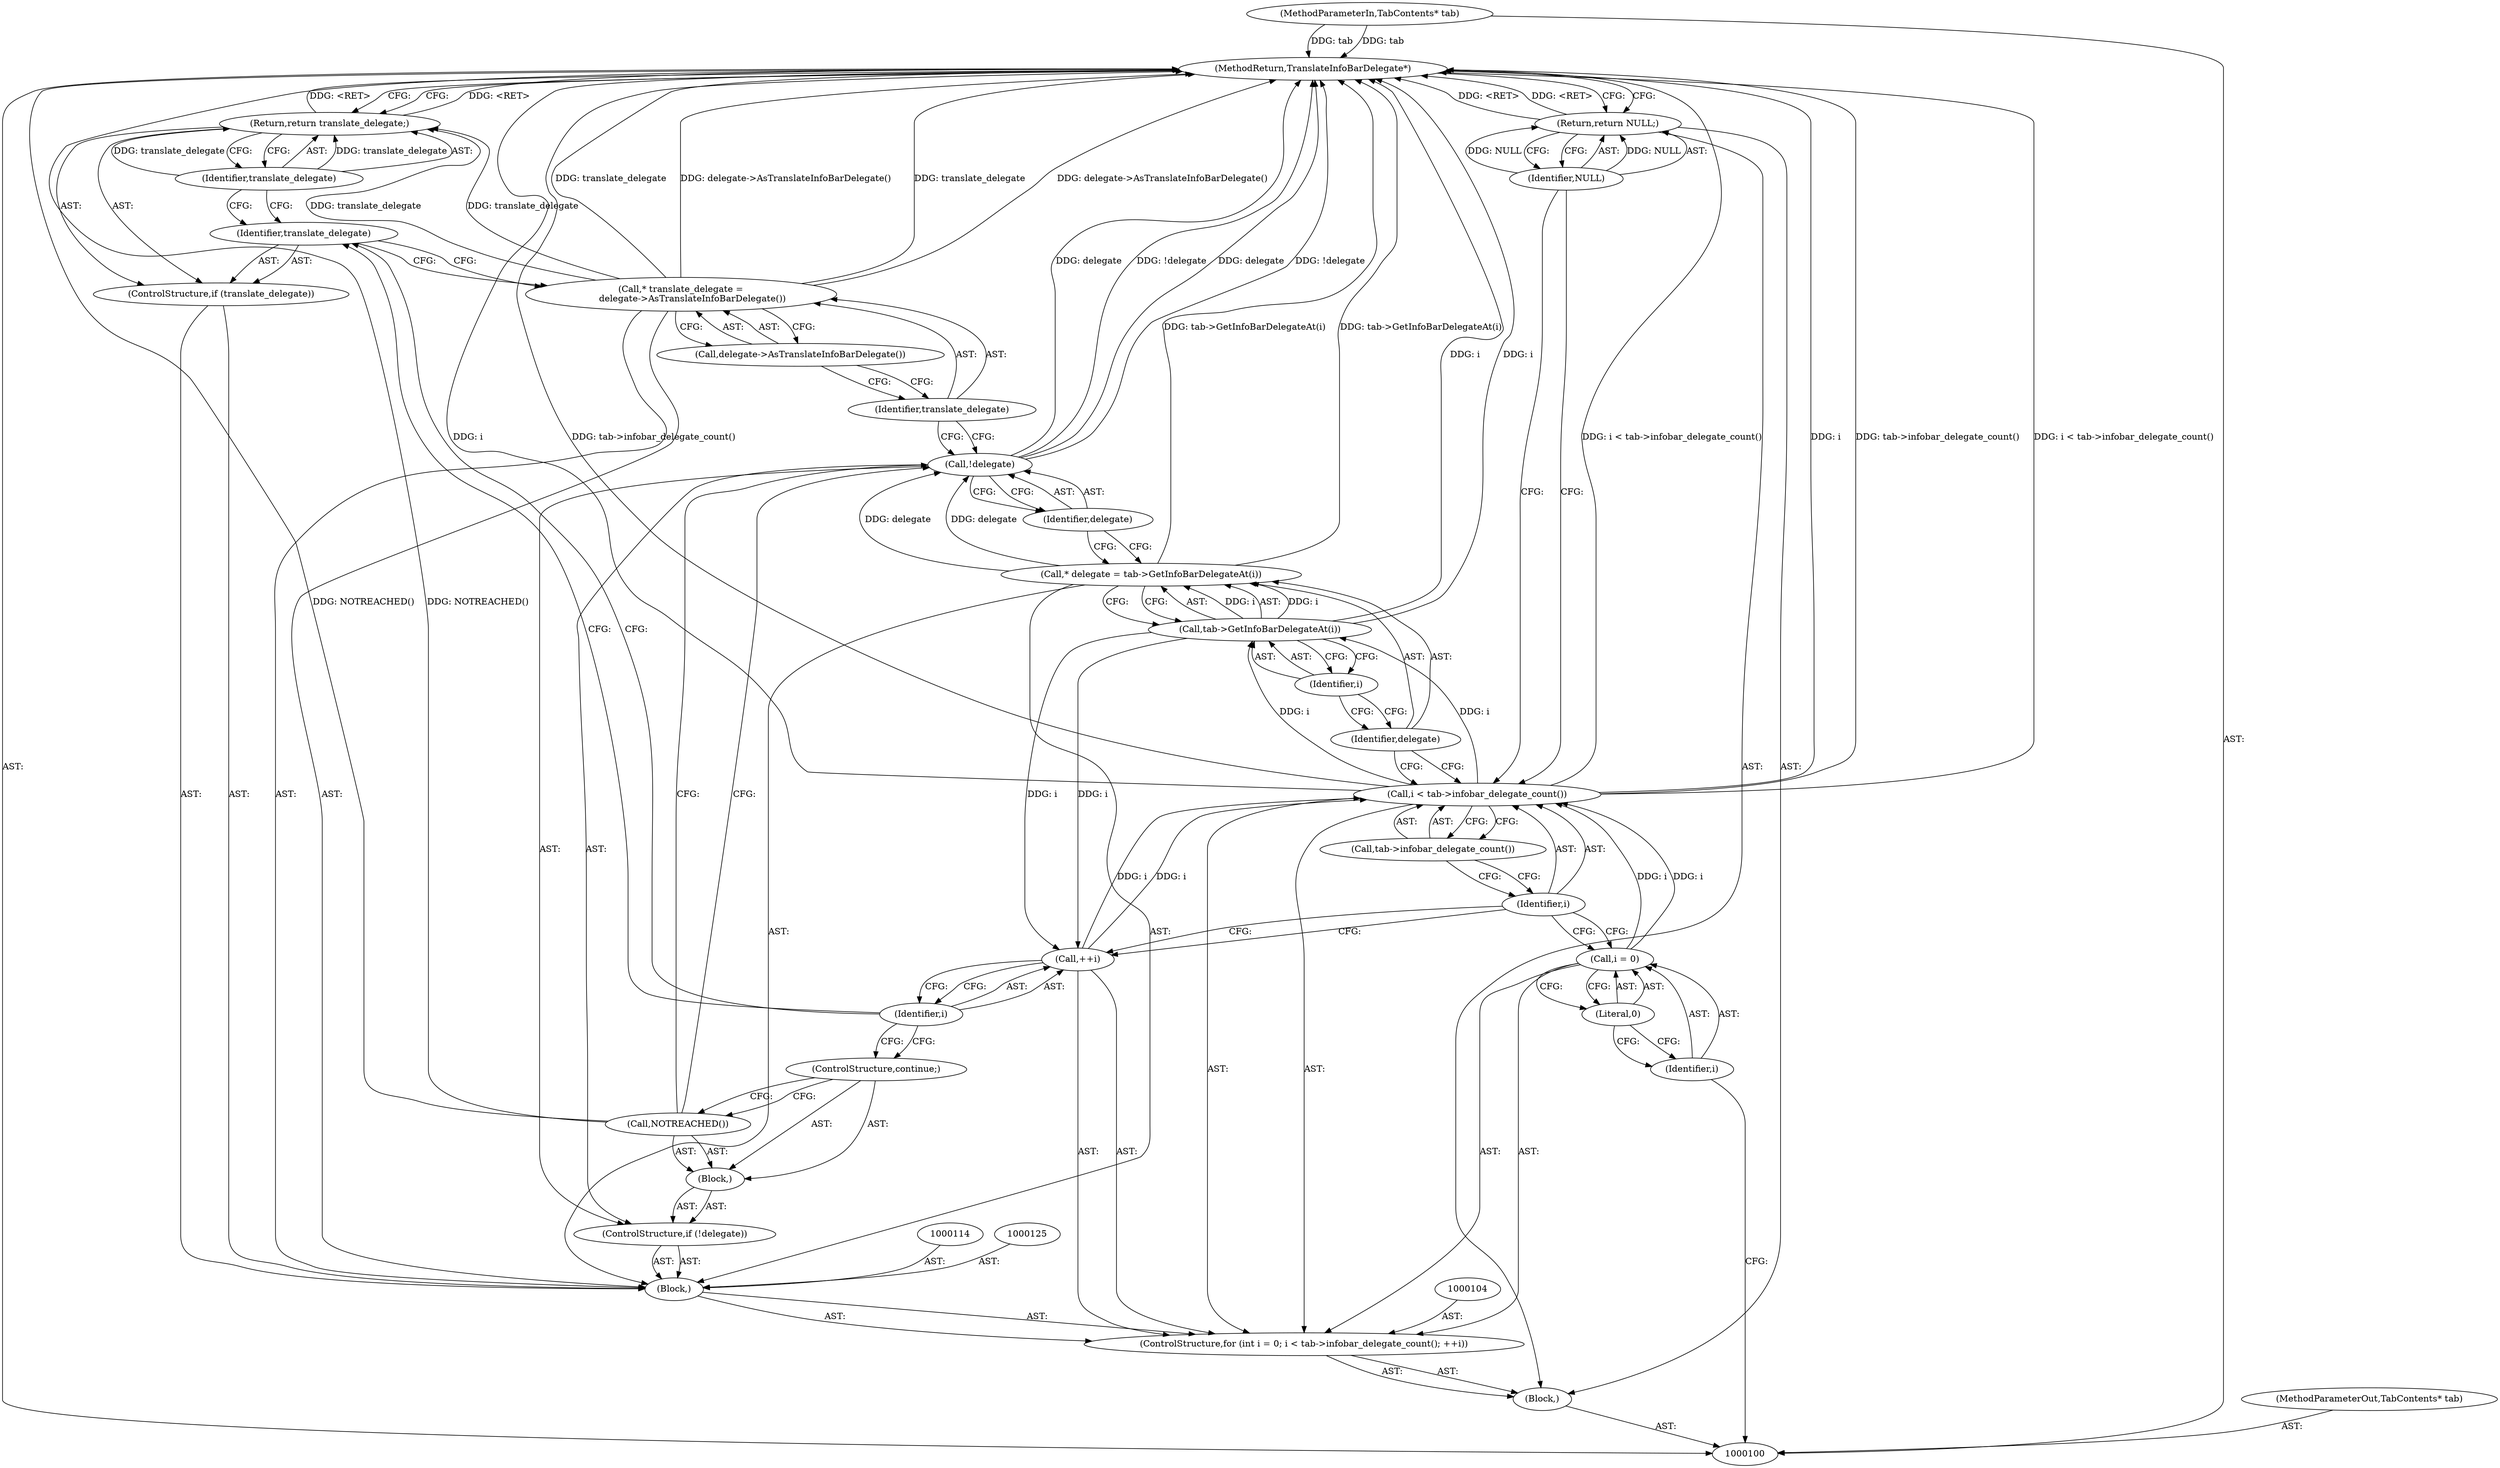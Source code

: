 digraph "1_Chrome_0d04639df7a3b2425c671ab08f68eb32b3d04cb1_2" {
"1000135" [label="(MethodReturn,TranslateInfoBarDelegate*)"];
"1000128" [label="(Call,delegate->AsTranslateInfoBarDelegate())"];
"1000129" [label="(ControlStructure,if (translate_delegate))"];
"1000130" [label="(Identifier,translate_delegate)"];
"1000132" [label="(Identifier,translate_delegate)"];
"1000131" [label="(Return,return translate_delegate;)"];
"1000134" [label="(Identifier,NULL)"];
"1000133" [label="(Return,return NULL;)"];
"1000102" [label="(Block,)"];
"1000101" [label="(MethodParameterIn,TabContents* tab)"];
"1000175" [label="(MethodParameterOut,TabContents* tab)"];
"1000105" [label="(Call,i = 0)"];
"1000106" [label="(Identifier,i)"];
"1000107" [label="(Literal,0)"];
"1000108" [label="(Call,i < tab->infobar_delegate_count())"];
"1000109" [label="(Identifier,i)"];
"1000110" [label="(Call,tab->infobar_delegate_count())"];
"1000103" [label="(ControlStructure,for (int i = 0; i < tab->infobar_delegate_count(); ++i))"];
"1000111" [label="(Call,++i)"];
"1000112" [label="(Identifier,i)"];
"1000115" [label="(Call,* delegate = tab->GetInfoBarDelegateAt(i))"];
"1000116" [label="(Identifier,delegate)"];
"1000117" [label="(Call,tab->GetInfoBarDelegateAt(i))"];
"1000118" [label="(Identifier,i)"];
"1000122" [label="(Block,)"];
"1000119" [label="(ControlStructure,if (!delegate))"];
"1000120" [label="(Call,!delegate)"];
"1000121" [label="(Identifier,delegate)"];
"1000123" [label="(Call,NOTREACHED())"];
"1000124" [label="(ControlStructure,continue;)"];
"1000126" [label="(Call,* translate_delegate =\n        delegate->AsTranslateInfoBarDelegate())"];
"1000127" [label="(Identifier,translate_delegate)"];
"1000113" [label="(Block,)"];
"1000135" -> "1000100"  [label="AST: "];
"1000135" -> "1000131"  [label="CFG: "];
"1000135" -> "1000133"  [label="CFG: "];
"1000115" -> "1000135"  [label="DDG: tab->GetInfoBarDelegateAt(i)"];
"1000108" -> "1000135"  [label="DDG: i < tab->infobar_delegate_count()"];
"1000108" -> "1000135"  [label="DDG: i"];
"1000108" -> "1000135"  [label="DDG: tab->infobar_delegate_count()"];
"1000123" -> "1000135"  [label="DDG: NOTREACHED()"];
"1000126" -> "1000135"  [label="DDG: translate_delegate"];
"1000126" -> "1000135"  [label="DDG: delegate->AsTranslateInfoBarDelegate()"];
"1000117" -> "1000135"  [label="DDG: i"];
"1000120" -> "1000135"  [label="DDG: delegate"];
"1000120" -> "1000135"  [label="DDG: !delegate"];
"1000101" -> "1000135"  [label="DDG: tab"];
"1000133" -> "1000135"  [label="DDG: <RET>"];
"1000131" -> "1000135"  [label="DDG: <RET>"];
"1000128" -> "1000126"  [label="AST: "];
"1000128" -> "1000127"  [label="CFG: "];
"1000126" -> "1000128"  [label="CFG: "];
"1000129" -> "1000113"  [label="AST: "];
"1000130" -> "1000129"  [label="AST: "];
"1000131" -> "1000129"  [label="AST: "];
"1000130" -> "1000129"  [label="AST: "];
"1000130" -> "1000126"  [label="CFG: "];
"1000132" -> "1000130"  [label="CFG: "];
"1000112" -> "1000130"  [label="CFG: "];
"1000132" -> "1000131"  [label="AST: "];
"1000132" -> "1000130"  [label="CFG: "];
"1000131" -> "1000132"  [label="CFG: "];
"1000132" -> "1000131"  [label="DDG: translate_delegate"];
"1000131" -> "1000129"  [label="AST: "];
"1000131" -> "1000132"  [label="CFG: "];
"1000132" -> "1000131"  [label="AST: "];
"1000135" -> "1000131"  [label="CFG: "];
"1000131" -> "1000135"  [label="DDG: <RET>"];
"1000132" -> "1000131"  [label="DDG: translate_delegate"];
"1000126" -> "1000131"  [label="DDG: translate_delegate"];
"1000134" -> "1000133"  [label="AST: "];
"1000134" -> "1000108"  [label="CFG: "];
"1000133" -> "1000134"  [label="CFG: "];
"1000134" -> "1000133"  [label="DDG: NULL"];
"1000133" -> "1000102"  [label="AST: "];
"1000133" -> "1000134"  [label="CFG: "];
"1000134" -> "1000133"  [label="AST: "];
"1000135" -> "1000133"  [label="CFG: "];
"1000133" -> "1000135"  [label="DDG: <RET>"];
"1000134" -> "1000133"  [label="DDG: NULL"];
"1000102" -> "1000100"  [label="AST: "];
"1000103" -> "1000102"  [label="AST: "];
"1000133" -> "1000102"  [label="AST: "];
"1000101" -> "1000100"  [label="AST: "];
"1000101" -> "1000135"  [label="DDG: tab"];
"1000175" -> "1000100"  [label="AST: "];
"1000105" -> "1000103"  [label="AST: "];
"1000105" -> "1000107"  [label="CFG: "];
"1000106" -> "1000105"  [label="AST: "];
"1000107" -> "1000105"  [label="AST: "];
"1000109" -> "1000105"  [label="CFG: "];
"1000105" -> "1000108"  [label="DDG: i"];
"1000106" -> "1000105"  [label="AST: "];
"1000106" -> "1000100"  [label="CFG: "];
"1000107" -> "1000106"  [label="CFG: "];
"1000107" -> "1000105"  [label="AST: "];
"1000107" -> "1000106"  [label="CFG: "];
"1000105" -> "1000107"  [label="CFG: "];
"1000108" -> "1000103"  [label="AST: "];
"1000108" -> "1000110"  [label="CFG: "];
"1000109" -> "1000108"  [label="AST: "];
"1000110" -> "1000108"  [label="AST: "];
"1000116" -> "1000108"  [label="CFG: "];
"1000134" -> "1000108"  [label="CFG: "];
"1000108" -> "1000135"  [label="DDG: i < tab->infobar_delegate_count()"];
"1000108" -> "1000135"  [label="DDG: i"];
"1000108" -> "1000135"  [label="DDG: tab->infobar_delegate_count()"];
"1000111" -> "1000108"  [label="DDG: i"];
"1000105" -> "1000108"  [label="DDG: i"];
"1000108" -> "1000117"  [label="DDG: i"];
"1000109" -> "1000108"  [label="AST: "];
"1000109" -> "1000105"  [label="CFG: "];
"1000109" -> "1000111"  [label="CFG: "];
"1000110" -> "1000109"  [label="CFG: "];
"1000110" -> "1000108"  [label="AST: "];
"1000110" -> "1000109"  [label="CFG: "];
"1000108" -> "1000110"  [label="CFG: "];
"1000103" -> "1000102"  [label="AST: "];
"1000104" -> "1000103"  [label="AST: "];
"1000105" -> "1000103"  [label="AST: "];
"1000108" -> "1000103"  [label="AST: "];
"1000111" -> "1000103"  [label="AST: "];
"1000113" -> "1000103"  [label="AST: "];
"1000111" -> "1000103"  [label="AST: "];
"1000111" -> "1000112"  [label="CFG: "];
"1000112" -> "1000111"  [label="AST: "];
"1000109" -> "1000111"  [label="CFG: "];
"1000111" -> "1000108"  [label="DDG: i"];
"1000117" -> "1000111"  [label="DDG: i"];
"1000112" -> "1000111"  [label="AST: "];
"1000112" -> "1000124"  [label="CFG: "];
"1000112" -> "1000130"  [label="CFG: "];
"1000111" -> "1000112"  [label="CFG: "];
"1000115" -> "1000113"  [label="AST: "];
"1000115" -> "1000117"  [label="CFG: "];
"1000116" -> "1000115"  [label="AST: "];
"1000117" -> "1000115"  [label="AST: "];
"1000121" -> "1000115"  [label="CFG: "];
"1000115" -> "1000135"  [label="DDG: tab->GetInfoBarDelegateAt(i)"];
"1000117" -> "1000115"  [label="DDG: i"];
"1000115" -> "1000120"  [label="DDG: delegate"];
"1000116" -> "1000115"  [label="AST: "];
"1000116" -> "1000108"  [label="CFG: "];
"1000118" -> "1000116"  [label="CFG: "];
"1000117" -> "1000115"  [label="AST: "];
"1000117" -> "1000118"  [label="CFG: "];
"1000118" -> "1000117"  [label="AST: "];
"1000115" -> "1000117"  [label="CFG: "];
"1000117" -> "1000135"  [label="DDG: i"];
"1000117" -> "1000111"  [label="DDG: i"];
"1000117" -> "1000115"  [label="DDG: i"];
"1000108" -> "1000117"  [label="DDG: i"];
"1000118" -> "1000117"  [label="AST: "];
"1000118" -> "1000116"  [label="CFG: "];
"1000117" -> "1000118"  [label="CFG: "];
"1000122" -> "1000119"  [label="AST: "];
"1000123" -> "1000122"  [label="AST: "];
"1000124" -> "1000122"  [label="AST: "];
"1000119" -> "1000113"  [label="AST: "];
"1000120" -> "1000119"  [label="AST: "];
"1000122" -> "1000119"  [label="AST: "];
"1000120" -> "1000119"  [label="AST: "];
"1000120" -> "1000121"  [label="CFG: "];
"1000121" -> "1000120"  [label="AST: "];
"1000123" -> "1000120"  [label="CFG: "];
"1000127" -> "1000120"  [label="CFG: "];
"1000120" -> "1000135"  [label="DDG: delegate"];
"1000120" -> "1000135"  [label="DDG: !delegate"];
"1000115" -> "1000120"  [label="DDG: delegate"];
"1000121" -> "1000120"  [label="AST: "];
"1000121" -> "1000115"  [label="CFG: "];
"1000120" -> "1000121"  [label="CFG: "];
"1000123" -> "1000122"  [label="AST: "];
"1000123" -> "1000120"  [label="CFG: "];
"1000124" -> "1000123"  [label="CFG: "];
"1000123" -> "1000135"  [label="DDG: NOTREACHED()"];
"1000124" -> "1000122"  [label="AST: "];
"1000124" -> "1000123"  [label="CFG: "];
"1000112" -> "1000124"  [label="CFG: "];
"1000126" -> "1000113"  [label="AST: "];
"1000126" -> "1000128"  [label="CFG: "];
"1000127" -> "1000126"  [label="AST: "];
"1000128" -> "1000126"  [label="AST: "];
"1000130" -> "1000126"  [label="CFG: "];
"1000126" -> "1000135"  [label="DDG: translate_delegate"];
"1000126" -> "1000135"  [label="DDG: delegate->AsTranslateInfoBarDelegate()"];
"1000126" -> "1000131"  [label="DDG: translate_delegate"];
"1000127" -> "1000126"  [label="AST: "];
"1000127" -> "1000120"  [label="CFG: "];
"1000128" -> "1000127"  [label="CFG: "];
"1000113" -> "1000103"  [label="AST: "];
"1000114" -> "1000113"  [label="AST: "];
"1000115" -> "1000113"  [label="AST: "];
"1000119" -> "1000113"  [label="AST: "];
"1000125" -> "1000113"  [label="AST: "];
"1000126" -> "1000113"  [label="AST: "];
"1000129" -> "1000113"  [label="AST: "];
}
